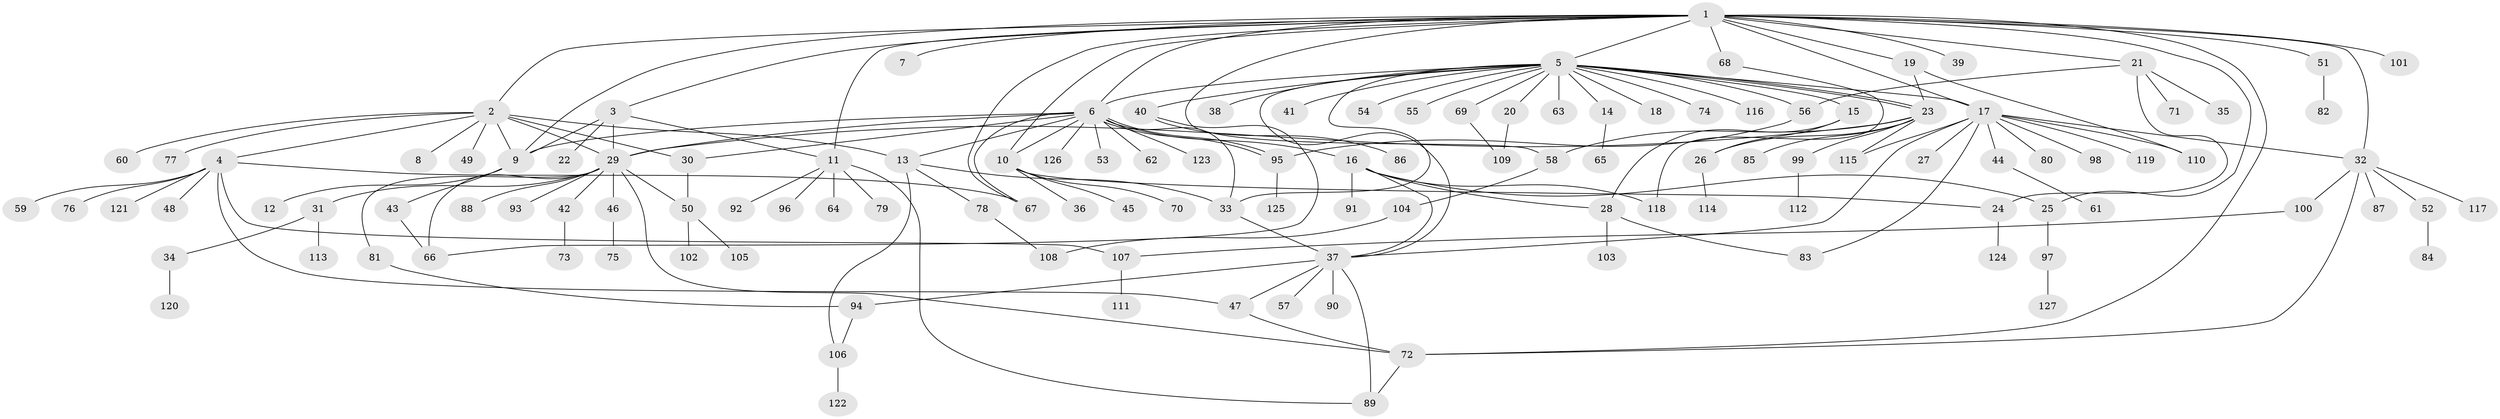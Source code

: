 // Generated by graph-tools (version 1.1) at 2025/48/03/09/25 04:48:41]
// undirected, 127 vertices, 174 edges
graph export_dot {
graph [start="1"]
  node [color=gray90,style=filled];
  1;
  2;
  3;
  4;
  5;
  6;
  7;
  8;
  9;
  10;
  11;
  12;
  13;
  14;
  15;
  16;
  17;
  18;
  19;
  20;
  21;
  22;
  23;
  24;
  25;
  26;
  27;
  28;
  29;
  30;
  31;
  32;
  33;
  34;
  35;
  36;
  37;
  38;
  39;
  40;
  41;
  42;
  43;
  44;
  45;
  46;
  47;
  48;
  49;
  50;
  51;
  52;
  53;
  54;
  55;
  56;
  57;
  58;
  59;
  60;
  61;
  62;
  63;
  64;
  65;
  66;
  67;
  68;
  69;
  70;
  71;
  72;
  73;
  74;
  75;
  76;
  77;
  78;
  79;
  80;
  81;
  82;
  83;
  84;
  85;
  86;
  87;
  88;
  89;
  90;
  91;
  92;
  93;
  94;
  95;
  96;
  97;
  98;
  99;
  100;
  101;
  102;
  103;
  104;
  105;
  106;
  107;
  108;
  109;
  110;
  111;
  112;
  113;
  114;
  115;
  116;
  117;
  118;
  119;
  120;
  121;
  122;
  123;
  124;
  125;
  126;
  127;
  1 -- 2;
  1 -- 3;
  1 -- 5;
  1 -- 6;
  1 -- 7;
  1 -- 9;
  1 -- 10;
  1 -- 11;
  1 -- 17;
  1 -- 19;
  1 -- 21;
  1 -- 25;
  1 -- 32;
  1 -- 39;
  1 -- 51;
  1 -- 58;
  1 -- 67;
  1 -- 68;
  1 -- 72;
  1 -- 101;
  2 -- 4;
  2 -- 8;
  2 -- 9;
  2 -- 13;
  2 -- 29;
  2 -- 30;
  2 -- 49;
  2 -- 60;
  2 -- 77;
  3 -- 9;
  3 -- 11;
  3 -- 22;
  3 -- 29;
  4 -- 47;
  4 -- 48;
  4 -- 59;
  4 -- 67;
  4 -- 76;
  4 -- 107;
  4 -- 121;
  5 -- 6;
  5 -- 14;
  5 -- 15;
  5 -- 17;
  5 -- 18;
  5 -- 20;
  5 -- 23;
  5 -- 23;
  5 -- 33;
  5 -- 37;
  5 -- 38;
  5 -- 40;
  5 -- 41;
  5 -- 54;
  5 -- 55;
  5 -- 56;
  5 -- 63;
  5 -- 69;
  5 -- 74;
  5 -- 116;
  6 -- 9;
  6 -- 10;
  6 -- 13;
  6 -- 16;
  6 -- 29;
  6 -- 30;
  6 -- 33;
  6 -- 53;
  6 -- 62;
  6 -- 67;
  6 -- 95;
  6 -- 95;
  6 -- 123;
  6 -- 126;
  9 -- 12;
  9 -- 43;
  10 -- 24;
  10 -- 36;
  10 -- 45;
  10 -- 70;
  11 -- 64;
  11 -- 79;
  11 -- 89;
  11 -- 92;
  11 -- 96;
  13 -- 33;
  13 -- 78;
  13 -- 106;
  14 -- 65;
  15 -- 26;
  15 -- 28;
  16 -- 25;
  16 -- 28;
  16 -- 37;
  16 -- 91;
  16 -- 118;
  17 -- 27;
  17 -- 32;
  17 -- 37;
  17 -- 44;
  17 -- 80;
  17 -- 83;
  17 -- 98;
  17 -- 110;
  17 -- 115;
  17 -- 119;
  19 -- 23;
  19 -- 110;
  20 -- 109;
  21 -- 24;
  21 -- 35;
  21 -- 56;
  21 -- 71;
  23 -- 26;
  23 -- 29;
  23 -- 58;
  23 -- 85;
  23 -- 99;
  23 -- 115;
  24 -- 124;
  25 -- 97;
  26 -- 114;
  28 -- 83;
  28 -- 103;
  29 -- 31;
  29 -- 42;
  29 -- 46;
  29 -- 50;
  29 -- 66;
  29 -- 72;
  29 -- 81;
  29 -- 88;
  29 -- 93;
  30 -- 50;
  31 -- 34;
  31 -- 113;
  32 -- 52;
  32 -- 72;
  32 -- 87;
  32 -- 100;
  32 -- 117;
  33 -- 37;
  34 -- 120;
  37 -- 47;
  37 -- 57;
  37 -- 89;
  37 -- 90;
  37 -- 94;
  40 -- 66;
  40 -- 86;
  42 -- 73;
  43 -- 66;
  44 -- 61;
  46 -- 75;
  47 -- 72;
  50 -- 102;
  50 -- 105;
  51 -- 82;
  52 -- 84;
  56 -- 95;
  58 -- 104;
  68 -- 118;
  69 -- 109;
  72 -- 89;
  78 -- 108;
  81 -- 94;
  94 -- 106;
  95 -- 125;
  97 -- 127;
  99 -- 112;
  100 -- 107;
  104 -- 108;
  106 -- 122;
  107 -- 111;
}
